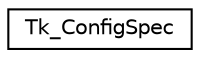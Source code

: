 digraph "Graphical Class Hierarchy"
{
  edge [fontname="Helvetica",fontsize="10",labelfontname="Helvetica",labelfontsize="10"];
  node [fontname="Helvetica",fontsize="10",shape=record];
  rankdir="LR";
  Node1 [label="Tk_ConfigSpec",height=0.2,width=0.4,color="black", fillcolor="white", style="filled",URL="$struct_tk___config_spec.html"];
}
